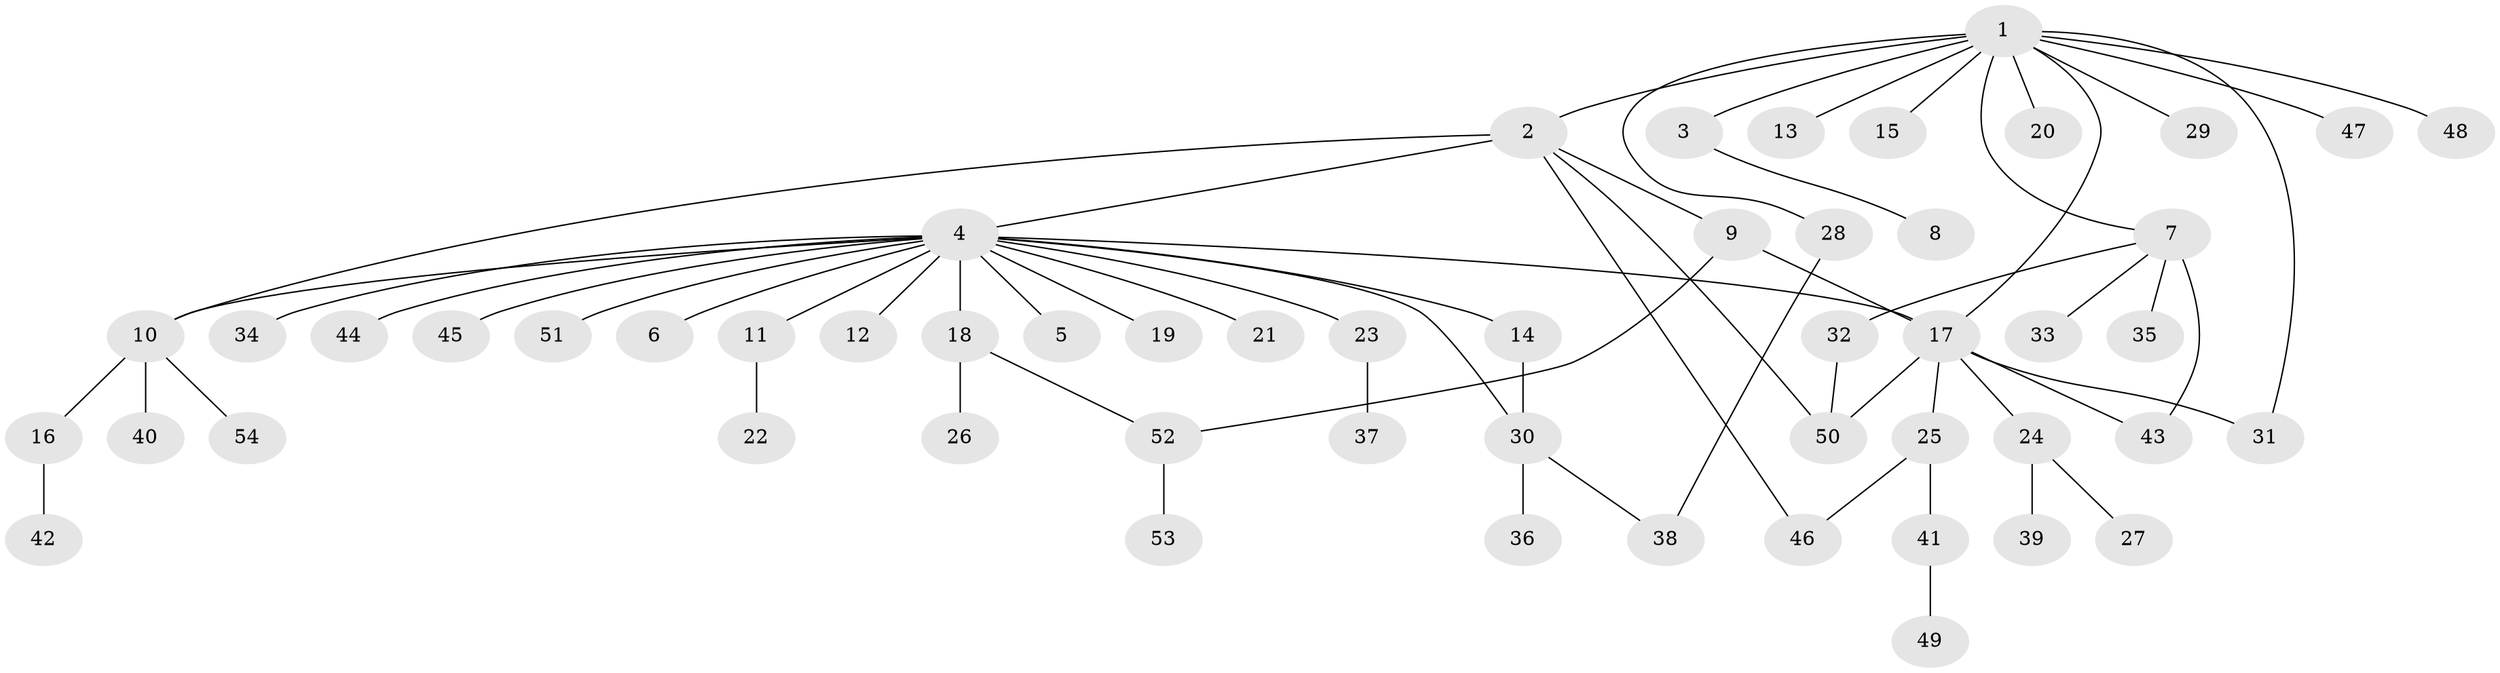 // Generated by graph-tools (version 1.1) at 2025/49/03/09/25 03:49:47]
// undirected, 54 vertices, 64 edges
graph export_dot {
graph [start="1"]
  node [color=gray90,style=filled];
  1;
  2;
  3;
  4;
  5;
  6;
  7;
  8;
  9;
  10;
  11;
  12;
  13;
  14;
  15;
  16;
  17;
  18;
  19;
  20;
  21;
  22;
  23;
  24;
  25;
  26;
  27;
  28;
  29;
  30;
  31;
  32;
  33;
  34;
  35;
  36;
  37;
  38;
  39;
  40;
  41;
  42;
  43;
  44;
  45;
  46;
  47;
  48;
  49;
  50;
  51;
  52;
  53;
  54;
  1 -- 2;
  1 -- 3;
  1 -- 7;
  1 -- 13;
  1 -- 15;
  1 -- 17;
  1 -- 20;
  1 -- 28;
  1 -- 29;
  1 -- 31;
  1 -- 47;
  1 -- 48;
  2 -- 4;
  2 -- 9;
  2 -- 10;
  2 -- 46;
  2 -- 50;
  3 -- 8;
  4 -- 5;
  4 -- 6;
  4 -- 10;
  4 -- 11;
  4 -- 12;
  4 -- 14;
  4 -- 17;
  4 -- 18;
  4 -- 19;
  4 -- 21;
  4 -- 23;
  4 -- 30;
  4 -- 34;
  4 -- 44;
  4 -- 45;
  4 -- 51;
  7 -- 32;
  7 -- 33;
  7 -- 35;
  7 -- 43;
  9 -- 17;
  9 -- 52;
  10 -- 16;
  10 -- 40;
  10 -- 54;
  11 -- 22;
  14 -- 30;
  16 -- 42;
  17 -- 24;
  17 -- 25;
  17 -- 31;
  17 -- 43;
  17 -- 50;
  18 -- 26;
  18 -- 52;
  23 -- 37;
  24 -- 27;
  24 -- 39;
  25 -- 41;
  25 -- 46;
  28 -- 38;
  30 -- 36;
  30 -- 38;
  32 -- 50;
  41 -- 49;
  52 -- 53;
}
